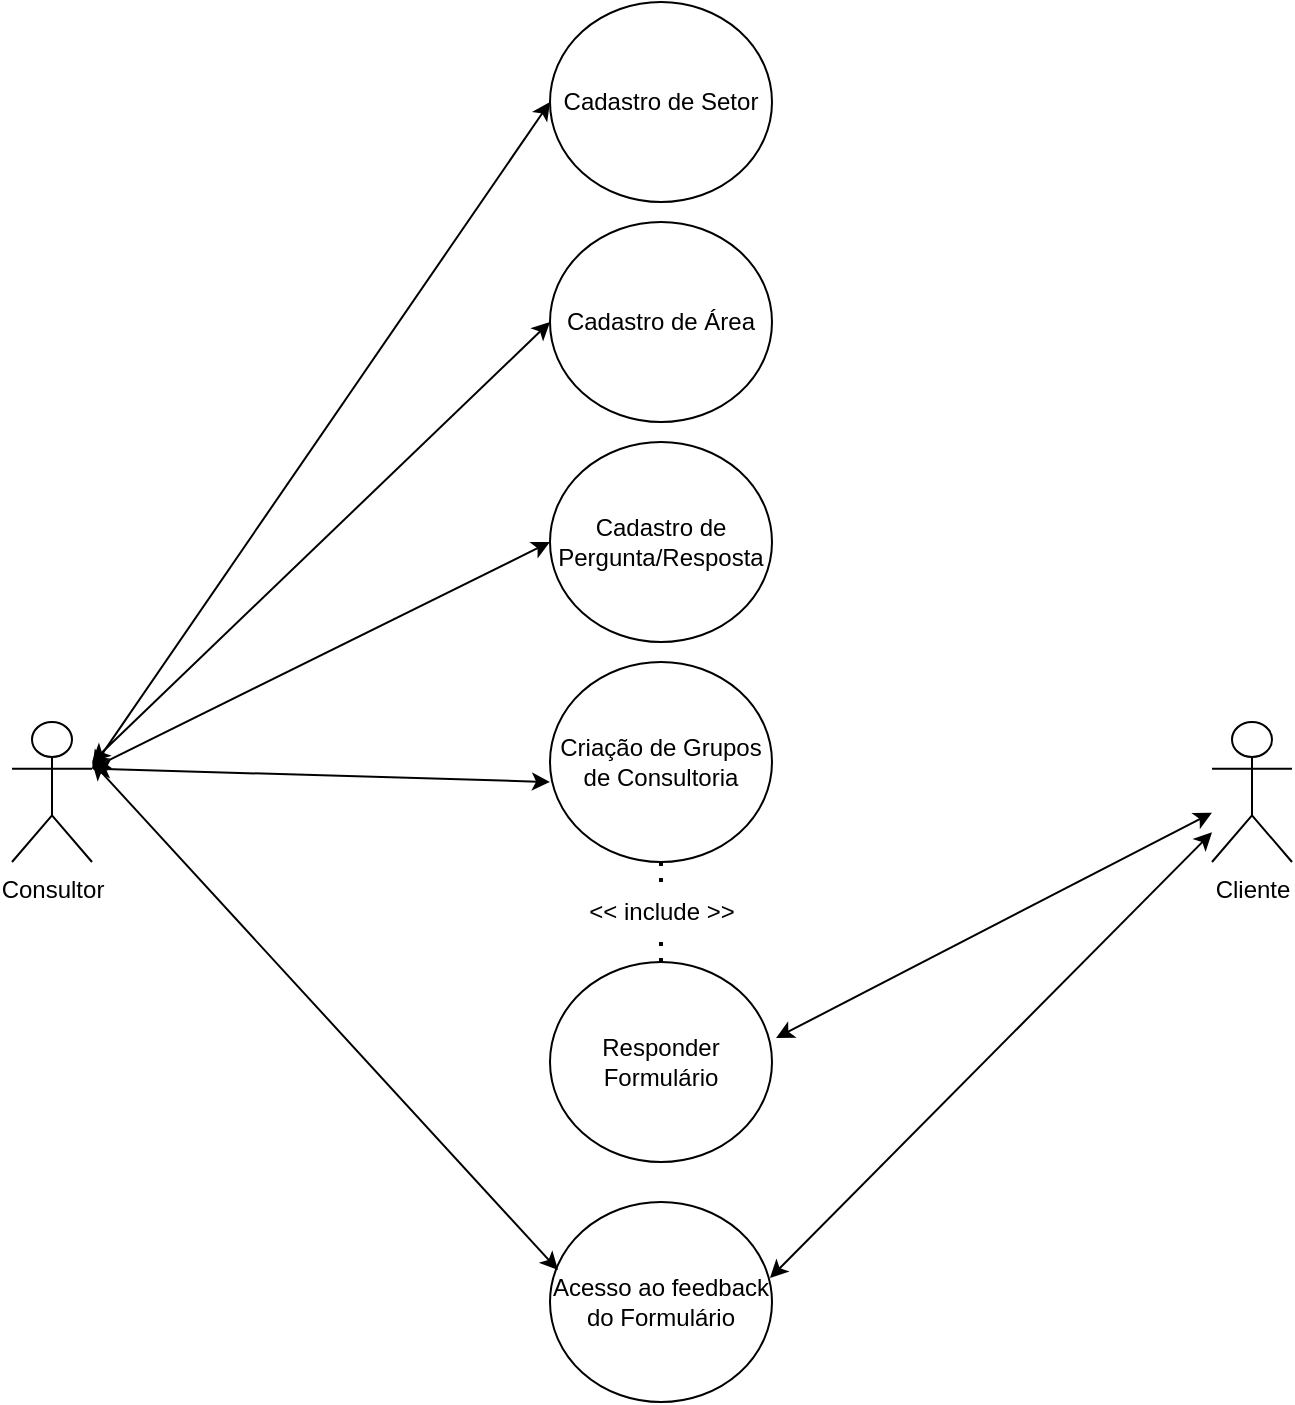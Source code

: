<mxfile version="21.1.6" type="device">
  <diagram name="Página-1" id="jzwjSWZernBkuC_aoU9N">
    <mxGraphModel dx="1434" dy="796" grid="1" gridSize="10" guides="1" tooltips="1" connect="1" arrows="1" fold="1" page="1" pageScale="1" pageWidth="827" pageHeight="1169" math="0" shadow="0">
      <root>
        <mxCell id="0" />
        <mxCell id="1" parent="0" />
        <mxCell id="XnjYj920jZ-blB4XPl0A-1" value="Consultor&lt;br&gt;" style="shape=umlActor;verticalLabelPosition=bottom;verticalAlign=top;html=1;outlineConnect=0;" vertex="1" parent="1">
          <mxGeometry x="80" y="370" width="40" height="70" as="geometry" />
        </mxCell>
        <mxCell id="XnjYj920jZ-blB4XPl0A-2" value="Cliente&lt;br&gt;" style="shape=umlActor;verticalLabelPosition=bottom;verticalAlign=top;html=1;outlineConnect=0;" vertex="1" parent="1">
          <mxGeometry x="680" y="370" width="40" height="70" as="geometry" />
        </mxCell>
        <mxCell id="XnjYj920jZ-blB4XPl0A-9" value="Cadastro de Setor" style="ellipse;whiteSpace=wrap;html=1;" vertex="1" parent="1">
          <mxGeometry x="349" y="10" width="111" height="100" as="geometry" />
        </mxCell>
        <mxCell id="XnjYj920jZ-blB4XPl0A-12" value="Cadastro de Área" style="ellipse;whiteSpace=wrap;html=1;" vertex="1" parent="1">
          <mxGeometry x="349" y="120" width="111" height="100" as="geometry" />
        </mxCell>
        <mxCell id="XnjYj920jZ-blB4XPl0A-13" value="Cadastro de Pergunta/Resposta" style="ellipse;whiteSpace=wrap;html=1;" vertex="1" parent="1">
          <mxGeometry x="349" y="230" width="111" height="100" as="geometry" />
        </mxCell>
        <mxCell id="XnjYj920jZ-blB4XPl0A-16" value="" style="endArrow=classic;startArrow=classic;html=1;rounded=0;entryX=0;entryY=0.5;entryDx=0;entryDy=0;" edge="1" parent="1" target="XnjYj920jZ-blB4XPl0A-12">
          <mxGeometry width="50" height="50" relative="1" as="geometry">
            <mxPoint x="120" y="390" as="sourcePoint" />
            <mxPoint x="290" y="160" as="targetPoint" />
          </mxGeometry>
        </mxCell>
        <mxCell id="XnjYj920jZ-blB4XPl0A-17" value="" style="endArrow=classic;startArrow=classic;html=1;rounded=0;entryX=0;entryY=0.5;entryDx=0;entryDy=0;exitX=1;exitY=0.333;exitDx=0;exitDy=0;exitPerimeter=0;" edge="1" parent="1" source="XnjYj920jZ-blB4XPl0A-1" target="XnjYj920jZ-blB4XPl0A-9">
          <mxGeometry width="50" height="50" relative="1" as="geometry">
            <mxPoint x="120" y="93" as="sourcePoint" />
            <mxPoint x="349" y="70" as="targetPoint" />
          </mxGeometry>
        </mxCell>
        <mxCell id="XnjYj920jZ-blB4XPl0A-18" value="" style="endArrow=classic;startArrow=classic;html=1;rounded=0;entryX=0;entryY=0.5;entryDx=0;entryDy=0;exitX=1;exitY=0.333;exitDx=0;exitDy=0;exitPerimeter=0;" edge="1" parent="1" source="XnjYj920jZ-blB4XPl0A-1" target="XnjYj920jZ-blB4XPl0A-13">
          <mxGeometry width="50" height="50" relative="1" as="geometry">
            <mxPoint x="130" y="200" as="sourcePoint" />
            <mxPoint x="329" y="290" as="targetPoint" />
          </mxGeometry>
        </mxCell>
        <mxCell id="XnjYj920jZ-blB4XPl0A-19" value="Criação de Grupos de Consultoria" style="ellipse;whiteSpace=wrap;html=1;" vertex="1" parent="1">
          <mxGeometry x="349" y="340" width="111" height="100" as="geometry" />
        </mxCell>
        <mxCell id="XnjYj920jZ-blB4XPl0A-20" value="" style="endArrow=classic;startArrow=classic;html=1;rounded=0;entryX=0;entryY=0.5;entryDx=0;entryDy=0;exitX=1;exitY=0.333;exitDx=0;exitDy=0;exitPerimeter=0;" edge="1" parent="1" source="XnjYj920jZ-blB4XPl0A-1">
          <mxGeometry width="50" height="50" relative="1" as="geometry">
            <mxPoint x="120" y="513" as="sourcePoint" />
            <mxPoint x="349" y="400" as="targetPoint" />
          </mxGeometry>
        </mxCell>
        <mxCell id="XnjYj920jZ-blB4XPl0A-21" value="Responder Formulário" style="ellipse;whiteSpace=wrap;html=1;" vertex="1" parent="1">
          <mxGeometry x="349" y="490" width="111" height="100" as="geometry" />
        </mxCell>
        <mxCell id="XnjYj920jZ-blB4XPl0A-22" value="" style="endArrow=classic;startArrow=classic;html=1;rounded=0;exitX=1.018;exitY=0.38;exitDx=0;exitDy=0;exitPerimeter=0;" edge="1" parent="1" source="XnjYj920jZ-blB4XPl0A-21" target="XnjYj920jZ-blB4XPl0A-2">
          <mxGeometry width="50" height="50" relative="1" as="geometry">
            <mxPoint x="540" y="510" as="sourcePoint" />
            <mxPoint x="590" y="460" as="targetPoint" />
          </mxGeometry>
        </mxCell>
        <mxCell id="XnjYj920jZ-blB4XPl0A-23" value="Acesso ao feedback do Formulário" style="ellipse;whiteSpace=wrap;html=1;" vertex="1" parent="1">
          <mxGeometry x="349" y="610" width="111" height="100" as="geometry" />
        </mxCell>
        <mxCell id="XnjYj920jZ-blB4XPl0A-24" value="" style="endArrow=classic;startArrow=classic;html=1;rounded=0;exitX=0.991;exitY=0.38;exitDx=0;exitDy=0;exitPerimeter=0;" edge="1" parent="1" source="XnjYj920jZ-blB4XPl0A-23" target="XnjYj920jZ-blB4XPl0A-2">
          <mxGeometry width="50" height="50" relative="1" as="geometry">
            <mxPoint x="462" y="596" as="sourcePoint" />
            <mxPoint x="680" y="520" as="targetPoint" />
          </mxGeometry>
        </mxCell>
        <mxCell id="XnjYj920jZ-blB4XPl0A-25" value="" style="endArrow=classic;startArrow=classic;html=1;rounded=0;entryX=0.036;entryY=0.34;entryDx=0;entryDy=0;entryPerimeter=0;" edge="1" parent="1" target="XnjYj920jZ-blB4XPl0A-23">
          <mxGeometry width="50" height="50" relative="1" as="geometry">
            <mxPoint x="120" y="390" as="sourcePoint" />
            <mxPoint x="349" y="577" as="targetPoint" />
          </mxGeometry>
        </mxCell>
        <mxCell id="XnjYj920jZ-blB4XPl0A-30" value="" style="endArrow=none;dashed=1;html=1;dashPattern=1 3;strokeWidth=2;rounded=0;entryX=0.5;entryY=1;entryDx=0;entryDy=0;exitX=0.5;exitY=0;exitDx=0;exitDy=0;" edge="1" parent="1" source="XnjYj920jZ-blB4XPl0A-21" target="XnjYj920jZ-blB4XPl0A-19">
          <mxGeometry width="50" height="50" relative="1" as="geometry">
            <mxPoint x="390" y="490" as="sourcePoint" />
            <mxPoint x="440" y="440" as="targetPoint" />
          </mxGeometry>
        </mxCell>
        <mxCell id="XnjYj920jZ-blB4XPl0A-31" value="&amp;lt;&amp;lt; include &amp;gt;&amp;gt;" style="text;html=1;strokeColor=none;fillColor=default;align=center;verticalAlign=middle;whiteSpace=wrap;rounded=0;" vertex="1" parent="1">
          <mxGeometry x="364.5" y="450" width="80" height="30" as="geometry" />
        </mxCell>
      </root>
    </mxGraphModel>
  </diagram>
</mxfile>
